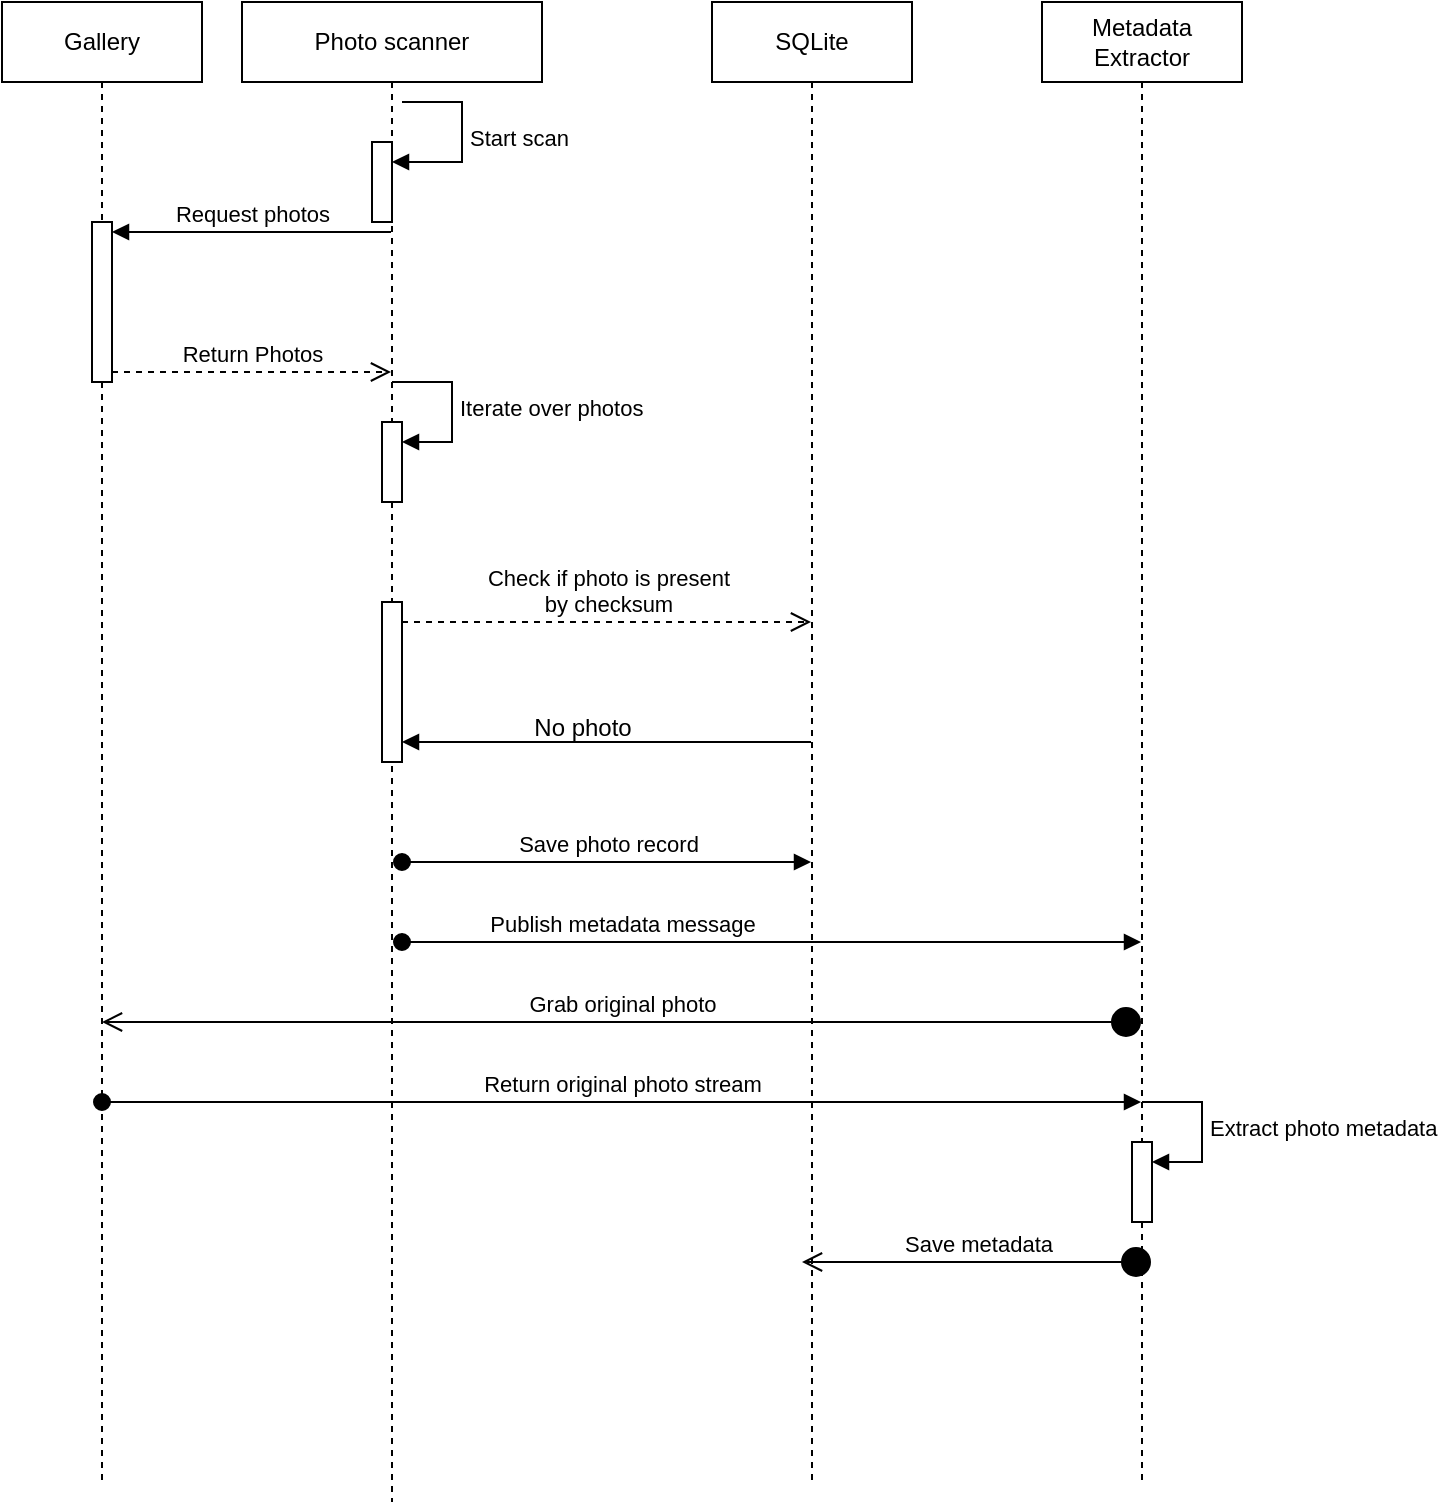 <mxfile version="26.1.1">
  <diagram name="Page-1" id="0783ab3e-0a74-02c8-0abd-f7b4e66b4bec">
    <mxGraphModel dx="2074" dy="1106" grid="1" gridSize="10" guides="1" tooltips="1" connect="1" arrows="1" fold="1" page="1" pageScale="1" pageWidth="850" pageHeight="1100" background="none" math="0" shadow="0">
      <root>
        <mxCell id="0" />
        <mxCell id="1" parent="0" />
        <mxCell id="Bm6jAi3F0s3E43qV5JZB-27" value="Gallery" style="shape=umlLifeline;perimeter=lifelinePerimeter;whiteSpace=wrap;html=1;container=1;dropTarget=0;collapsible=0;recursiveResize=0;outlineConnect=0;portConstraint=eastwest;newEdgeStyle={&quot;curved&quot;:0,&quot;rounded&quot;:0};" vertex="1" parent="1">
          <mxGeometry x="70" y="50" width="100" height="740" as="geometry" />
        </mxCell>
        <mxCell id="Bm6jAi3F0s3E43qV5JZB-42" value="" style="html=1;points=[[0,0,0,0,5],[0,1,0,0,-5],[1,0,0,0,5],[1,1,0,0,-5]];perimeter=orthogonalPerimeter;outlineConnect=0;targetShapes=umlLifeline;portConstraint=eastwest;newEdgeStyle={&quot;curved&quot;:0,&quot;rounded&quot;:0};" vertex="1" parent="Bm6jAi3F0s3E43qV5JZB-27">
          <mxGeometry x="45" y="110" width="10" height="80" as="geometry" />
        </mxCell>
        <mxCell id="Bm6jAi3F0s3E43qV5JZB-29" value="Photo scanner" style="shape=umlLifeline;perimeter=lifelinePerimeter;whiteSpace=wrap;html=1;container=1;dropTarget=0;collapsible=0;recursiveResize=0;outlineConnect=0;portConstraint=eastwest;newEdgeStyle={&quot;curved&quot;:0,&quot;rounded&quot;:0};" vertex="1" parent="1">
          <mxGeometry x="190" y="50" width="150" height="750" as="geometry" />
        </mxCell>
        <mxCell id="Bm6jAi3F0s3E43qV5JZB-38" value="" style="html=1;points=[[0,0,0,0,5],[0,1,0,0,-5],[1,0,0,0,5],[1,1,0,0,-5]];perimeter=orthogonalPerimeter;outlineConnect=0;targetShapes=umlLifeline;portConstraint=eastwest;newEdgeStyle={&quot;curved&quot;:0,&quot;rounded&quot;:0};" vertex="1" parent="Bm6jAi3F0s3E43qV5JZB-29">
          <mxGeometry x="65" y="70" width="10" height="40" as="geometry" />
        </mxCell>
        <mxCell id="Bm6jAi3F0s3E43qV5JZB-39" value="Start scan" style="html=1;align=left;spacingLeft=2;endArrow=block;rounded=0;edgeStyle=orthogonalEdgeStyle;curved=0;rounded=0;" edge="1" target="Bm6jAi3F0s3E43qV5JZB-38" parent="Bm6jAi3F0s3E43qV5JZB-29">
          <mxGeometry relative="1" as="geometry">
            <mxPoint x="80" y="50" as="sourcePoint" />
            <Array as="points">
              <mxPoint x="110" y="80" />
            </Array>
          </mxGeometry>
        </mxCell>
        <mxCell id="Bm6jAi3F0s3E43qV5JZB-45" value="" style="html=1;points=[[0,0,0,0,5],[0,1,0,0,-5],[1,0,0,0,5],[1,1,0,0,-5]];perimeter=orthogonalPerimeter;outlineConnect=0;targetShapes=umlLifeline;portConstraint=eastwest;newEdgeStyle={&quot;curved&quot;:0,&quot;rounded&quot;:0};" vertex="1" parent="Bm6jAi3F0s3E43qV5JZB-29">
          <mxGeometry x="70" y="210" width="10" height="40" as="geometry" />
        </mxCell>
        <mxCell id="Bm6jAi3F0s3E43qV5JZB-46" value="Iterate over photos" style="html=1;align=left;spacingLeft=2;endArrow=block;rounded=0;edgeStyle=orthogonalEdgeStyle;curved=0;rounded=0;" edge="1" target="Bm6jAi3F0s3E43qV5JZB-45" parent="Bm6jAi3F0s3E43qV5JZB-29">
          <mxGeometry relative="1" as="geometry">
            <mxPoint x="75" y="190" as="sourcePoint" />
            <Array as="points">
              <mxPoint x="105" y="220" />
            </Array>
          </mxGeometry>
        </mxCell>
        <mxCell id="Bm6jAi3F0s3E43qV5JZB-47" value="" style="html=1;points=[[0,0,0,0,5],[0,1,0,0,-5],[1,0,0,0,5],[1,1,0,0,-5]];perimeter=orthogonalPerimeter;outlineConnect=0;targetShapes=umlLifeline;portConstraint=eastwest;newEdgeStyle={&quot;curved&quot;:0,&quot;rounded&quot;:0};" vertex="1" parent="Bm6jAi3F0s3E43qV5JZB-29">
          <mxGeometry x="70" y="300" width="10" height="80" as="geometry" />
        </mxCell>
        <mxCell id="Bm6jAi3F0s3E43qV5JZB-30" value="&lt;div&gt;Metadata &lt;br&gt;&lt;/div&gt;&lt;div&gt;Extractor&lt;/div&gt;" style="shape=umlLifeline;perimeter=lifelinePerimeter;whiteSpace=wrap;html=1;container=1;dropTarget=0;collapsible=0;recursiveResize=0;outlineConnect=0;portConstraint=eastwest;newEdgeStyle={&quot;curved&quot;:0,&quot;rounded&quot;:0};" vertex="1" parent="1">
          <mxGeometry x="590" y="50" width="100" height="740" as="geometry" />
        </mxCell>
        <mxCell id="Bm6jAi3F0s3E43qV5JZB-63" value="" style="html=1;points=[[0,0,0,0,5],[0,1,0,0,-5],[1,0,0,0,5],[1,1,0,0,-5]];perimeter=orthogonalPerimeter;outlineConnect=0;targetShapes=umlLifeline;portConstraint=eastwest;newEdgeStyle={&quot;curved&quot;:0,&quot;rounded&quot;:0};" vertex="1" parent="Bm6jAi3F0s3E43qV5JZB-30">
          <mxGeometry x="45" y="570" width="10" height="40" as="geometry" />
        </mxCell>
        <mxCell id="Bm6jAi3F0s3E43qV5JZB-64" value="Extract photo metadata" style="html=1;align=left;spacingLeft=2;endArrow=block;rounded=0;edgeStyle=orthogonalEdgeStyle;curved=0;rounded=0;" edge="1" target="Bm6jAi3F0s3E43qV5JZB-63" parent="Bm6jAi3F0s3E43qV5JZB-30">
          <mxGeometry relative="1" as="geometry">
            <mxPoint x="50" y="550" as="sourcePoint" />
            <Array as="points">
              <mxPoint x="80" y="580" />
            </Array>
          </mxGeometry>
        </mxCell>
        <mxCell id="Bm6jAi3F0s3E43qV5JZB-31" value="&lt;div&gt;SQLite&lt;/div&gt;" style="shape=umlLifeline;perimeter=lifelinePerimeter;whiteSpace=wrap;html=1;container=1;dropTarget=0;collapsible=0;recursiveResize=0;outlineConnect=0;portConstraint=eastwest;newEdgeStyle={&quot;curved&quot;:0,&quot;rounded&quot;:0};" vertex="1" parent="1">
          <mxGeometry x="425" y="50" width="100" height="740" as="geometry" />
        </mxCell>
        <mxCell id="Bm6jAi3F0s3E43qV5JZB-48" value="" style="html=1;verticalAlign=bottom;endArrow=block;curved=0;rounded=0;entryX=1;entryY=0;entryDx=0;entryDy=5;" edge="1" parent="1">
          <mxGeometry relative="1" as="geometry">
            <mxPoint x="474.5" y="420" as="sourcePoint" />
            <mxPoint x="270" y="420" as="targetPoint" />
          </mxGeometry>
        </mxCell>
        <mxCell id="Bm6jAi3F0s3E43qV5JZB-49" value="&lt;div&gt;Check if photo is present&lt;/div&gt;&lt;div&gt;by checksum&lt;/div&gt;" style="html=1;verticalAlign=bottom;endArrow=open;dashed=1;endSize=8;curved=0;rounded=0;exitX=1;exitY=1;exitDx=0;exitDy=-5;" edge="1" parent="1">
          <mxGeometry relative="1" as="geometry">
            <mxPoint x="474.5" y="360" as="targetPoint" />
            <mxPoint x="270" y="360" as="sourcePoint" />
          </mxGeometry>
        </mxCell>
        <mxCell id="Bm6jAi3F0s3E43qV5JZB-50" value="No photo" style="text;html=1;align=center;verticalAlign=middle;resizable=0;points=[];autosize=1;strokeColor=none;fillColor=none;" vertex="1" parent="1">
          <mxGeometry x="325" y="398" width="70" height="30" as="geometry" />
        </mxCell>
        <mxCell id="Bm6jAi3F0s3E43qV5JZB-51" value="Save photo record" style="html=1;verticalAlign=bottom;startArrow=oval;startFill=1;endArrow=block;startSize=8;curved=0;rounded=0;" edge="1" parent="1" target="Bm6jAi3F0s3E43qV5JZB-31">
          <mxGeometry width="60" relative="1" as="geometry">
            <mxPoint x="270" y="480" as="sourcePoint" />
            <mxPoint x="330" y="480" as="targetPoint" />
          </mxGeometry>
        </mxCell>
        <mxCell id="Bm6jAi3F0s3E43qV5JZB-53" value="Publish metadata message" style="html=1;verticalAlign=bottom;startArrow=oval;startFill=1;endArrow=block;startSize=8;curved=0;rounded=0;" edge="1" parent="1" target="Bm6jAi3F0s3E43qV5JZB-30">
          <mxGeometry x="-0.405" width="60" relative="1" as="geometry">
            <mxPoint x="270" y="520" as="sourcePoint" />
            <mxPoint x="330" y="520" as="targetPoint" />
            <mxPoint as="offset" />
          </mxGeometry>
        </mxCell>
        <mxCell id="Bm6jAi3F0s3E43qV5JZB-56" value="Save metadata" style="html=1;verticalAlign=bottom;startArrow=circle;startFill=1;endArrow=open;startSize=6;endSize=8;curved=0;rounded=0;" edge="1" parent="1">
          <mxGeometry width="80" relative="1" as="geometry">
            <mxPoint x="645" y="680" as="sourcePoint" />
            <mxPoint x="470" y="680" as="targetPoint" />
          </mxGeometry>
        </mxCell>
        <mxCell id="Bm6jAi3F0s3E43qV5JZB-61" value="Grab original photo" style="html=1;verticalAlign=bottom;startArrow=circle;startFill=1;endArrow=open;startSize=6;endSize=8;curved=0;rounded=0;" edge="1" parent="1">
          <mxGeometry width="80" relative="1" as="geometry">
            <mxPoint x="640" y="560" as="sourcePoint" />
            <mxPoint x="120" y="560" as="targetPoint" />
          </mxGeometry>
        </mxCell>
        <mxCell id="Bm6jAi3F0s3E43qV5JZB-62" value="Return original photo stream" style="html=1;verticalAlign=bottom;startArrow=oval;startFill=1;endArrow=block;startSize=8;curved=0;rounded=0;" edge="1" parent="1" target="Bm6jAi3F0s3E43qV5JZB-30">
          <mxGeometry width="60" relative="1" as="geometry">
            <mxPoint x="120" y="600" as="sourcePoint" />
            <mxPoint x="180" y="600" as="targetPoint" />
          </mxGeometry>
        </mxCell>
        <mxCell id="Bm6jAi3F0s3E43qV5JZB-43" value="Request photos" style="html=1;verticalAlign=bottom;endArrow=block;curved=0;rounded=0;entryX=1;entryY=0;entryDx=0;entryDy=5;" edge="1" target="Bm6jAi3F0s3E43qV5JZB-42" parent="1" source="Bm6jAi3F0s3E43qV5JZB-29">
          <mxGeometry relative="1" as="geometry">
            <mxPoint x="195" y="165" as="sourcePoint" />
          </mxGeometry>
        </mxCell>
        <mxCell id="Bm6jAi3F0s3E43qV5JZB-44" value="Return Photos" style="html=1;verticalAlign=bottom;endArrow=open;dashed=1;endSize=8;curved=0;rounded=0;exitX=1;exitY=1;exitDx=0;exitDy=-5;" edge="1" source="Bm6jAi3F0s3E43qV5JZB-42" parent="1" target="Bm6jAi3F0s3E43qV5JZB-29">
          <mxGeometry relative="1" as="geometry">
            <mxPoint x="195" y="235" as="targetPoint" />
          </mxGeometry>
        </mxCell>
      </root>
    </mxGraphModel>
  </diagram>
</mxfile>
